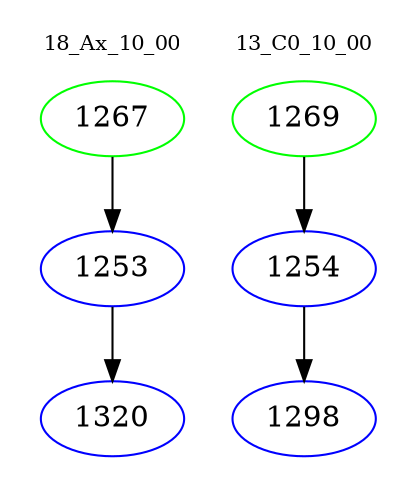 digraph{
subgraph cluster_0 {
color = white
label = "18_Ax_10_00";
fontsize=10;
T0_1267 [label="1267", color="green"]
T0_1267 -> T0_1253 [color="black"]
T0_1253 [label="1253", color="blue"]
T0_1253 -> T0_1320 [color="black"]
T0_1320 [label="1320", color="blue"]
}
subgraph cluster_1 {
color = white
label = "13_C0_10_00";
fontsize=10;
T1_1269 [label="1269", color="green"]
T1_1269 -> T1_1254 [color="black"]
T1_1254 [label="1254", color="blue"]
T1_1254 -> T1_1298 [color="black"]
T1_1298 [label="1298", color="blue"]
}
}
